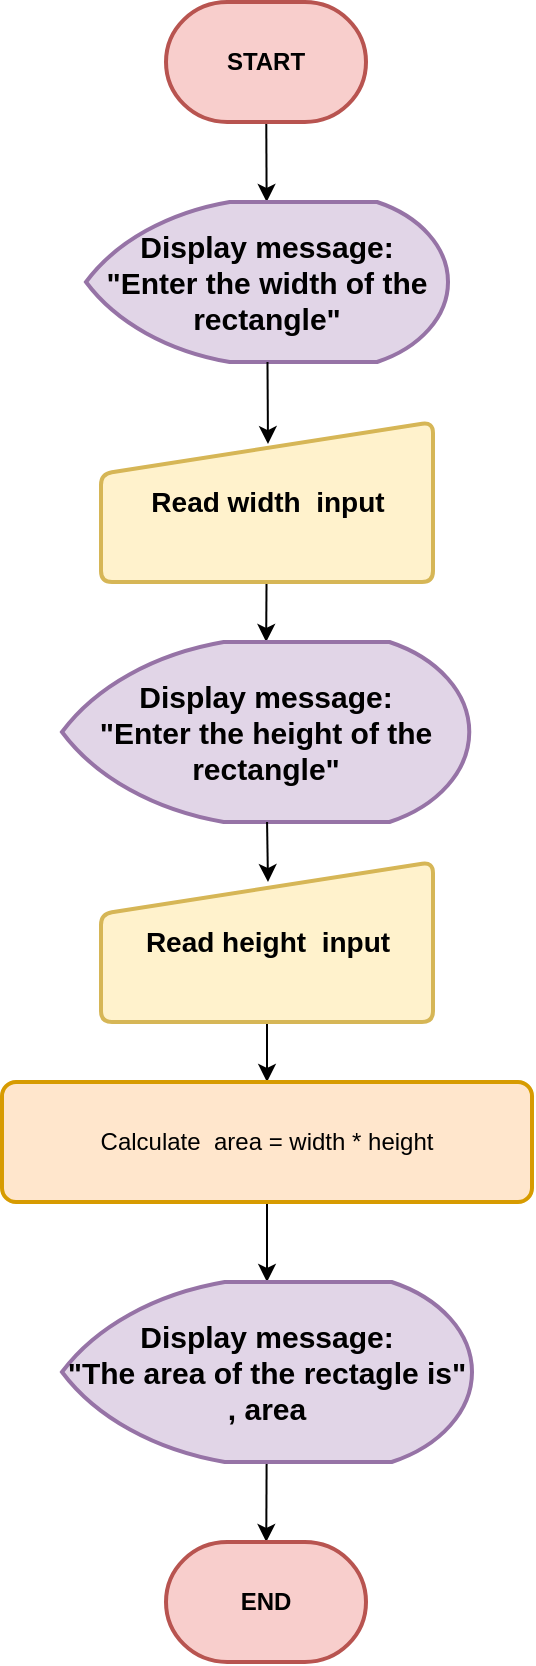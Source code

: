 <mxfile>
    <diagram id="o_VG18kii-5pt2prKGg7" name="Page-1">
        <mxGraphModel dx="1980" dy="1124" grid="1" gridSize="10" guides="1" tooltips="1" connect="1" arrows="1" fold="1" page="1" pageScale="1" pageWidth="850" pageHeight="1100" math="0" shadow="0">
            <root>
                <mxCell id="0"/>
                <mxCell id="1" parent="0"/>
                <mxCell id="9" value="" style="edgeStyle=none;html=1;" edge="1" parent="1" source="4" target="8">
                    <mxGeometry relative="1" as="geometry"/>
                </mxCell>
                <mxCell id="4" value="&lt;b&gt;START&lt;/b&gt;" style="strokeWidth=2;html=1;shape=mxgraph.flowchart.terminator;whiteSpace=wrap;fillColor=#f8cecc;strokeColor=#b85450;" vertex="1" parent="1">
                    <mxGeometry x="375" y="120" width="100" height="60" as="geometry"/>
                </mxCell>
                <mxCell id="8" value="&lt;font style=&quot;font-size: 15px;&quot;&gt;&lt;b&gt;Display message:&lt;/b&gt;&lt;/font&gt;&lt;div&gt;&lt;font style=&quot;font-size: 15px;&quot;&gt;&lt;b&gt;&quot;Enter the width of the&lt;br&gt;rectangle&quot;&lt;/b&gt;&lt;/font&gt;&lt;/div&gt;" style="strokeWidth=2;html=1;shape=mxgraph.flowchart.display;whiteSpace=wrap;fillColor=#e1d5e7;strokeColor=#9673a6;" vertex="1" parent="1">
                    <mxGeometry x="335" y="220" width="181" height="80" as="geometry"/>
                </mxCell>
                <mxCell id="22" style="edgeStyle=none;html=1;" edge="1" parent="1" source="14" target="19">
                    <mxGeometry relative="1" as="geometry"/>
                </mxCell>
                <mxCell id="14" value="&lt;font style=&quot;font-size: 14px;&quot;&gt;&lt;b&gt;Read width &amp;nbsp;input&lt;/b&gt;&lt;/font&gt;" style="html=1;strokeWidth=2;shape=manualInput;whiteSpace=wrap;rounded=1;size=26;arcSize=11;fillColor=#fff2cc;strokeColor=#d6b656;" vertex="1" parent="1">
                    <mxGeometry x="342.5" y="330" width="166" height="80" as="geometry"/>
                </mxCell>
                <mxCell id="19" value="&lt;font style=&quot;font-size: 15px;&quot;&gt;&lt;b&gt;Display message:&lt;/b&gt;&lt;/font&gt;&lt;div&gt;&lt;font style=&quot;font-size: 15px;&quot;&gt;&lt;b&gt;&quot;Enter the height of the&lt;br&gt;rectangle&quot;&lt;/b&gt;&lt;/font&gt;&lt;/div&gt;" style="strokeWidth=2;html=1;shape=mxgraph.flowchart.display;whiteSpace=wrap;fillColor=#e1d5e7;strokeColor=#9673a6;" vertex="1" parent="1">
                    <mxGeometry x="323" y="440" width="203.63" height="90" as="geometry"/>
                </mxCell>
                <mxCell id="21" style="edgeStyle=none;html=1;entryX=0.503;entryY=0.138;entryDx=0;entryDy=0;entryPerimeter=0;" edge="1" parent="1" source="8" target="14">
                    <mxGeometry relative="1" as="geometry"/>
                </mxCell>
                <mxCell id="26" style="edgeStyle=none;html=1;" edge="1" parent="1" source="23" target="25">
                    <mxGeometry relative="1" as="geometry"/>
                </mxCell>
                <mxCell id="23" value="&lt;font style=&quot;font-size: 14px;&quot;&gt;&lt;b&gt;Read height&amp;nbsp; input&lt;/b&gt;&lt;/font&gt;" style="html=1;strokeWidth=2;shape=manualInput;whiteSpace=wrap;rounded=1;size=26;arcSize=11;fillColor=#fff2cc;strokeColor=#d6b656;" vertex="1" parent="1">
                    <mxGeometry x="342.5" y="550" width="166" height="80" as="geometry"/>
                </mxCell>
                <mxCell id="24" style="edgeStyle=none;html=1;entryX=0.503;entryY=0.125;entryDx=0;entryDy=0;entryPerimeter=0;" edge="1" parent="1" source="19" target="23">
                    <mxGeometry relative="1" as="geometry"/>
                </mxCell>
                <mxCell id="28" style="edgeStyle=none;html=1;" edge="1" parent="1" source="25" target="27">
                    <mxGeometry relative="1" as="geometry"/>
                </mxCell>
                <mxCell id="25" value="Calculate&amp;nbsp; area = width * height" style="rounded=1;whiteSpace=wrap;html=1;absoluteArcSize=1;arcSize=14;strokeWidth=2;fillColor=#ffe6cc;strokeColor=#d79b00;" vertex="1" parent="1">
                    <mxGeometry x="293" y="660" width="265" height="60" as="geometry"/>
                </mxCell>
                <mxCell id="30" style="edgeStyle=none;html=1;" edge="1" parent="1" source="27" target="29">
                    <mxGeometry relative="1" as="geometry"/>
                </mxCell>
                <mxCell id="27" value="&lt;font style=&quot;font-size: 15px;&quot;&gt;&lt;b&gt;Display message:&lt;/b&gt;&lt;/font&gt;&lt;div&gt;&lt;font style=&quot;font-size: 15px;&quot;&gt;&lt;b&gt;&quot;The area of the rectagle is&quot; , area&lt;/b&gt;&lt;/font&gt;&lt;/div&gt;" style="strokeWidth=2;html=1;shape=mxgraph.flowchart.display;whiteSpace=wrap;fillColor=#e1d5e7;strokeColor=#9673a6;" vertex="1" parent="1">
                    <mxGeometry x="323" y="760" width="205" height="90" as="geometry"/>
                </mxCell>
                <mxCell id="29" value="&lt;b&gt;END&lt;/b&gt;" style="strokeWidth=2;html=1;shape=mxgraph.flowchart.terminator;whiteSpace=wrap;fillColor=#f8cecc;strokeColor=#b85450;" vertex="1" parent="1">
                    <mxGeometry x="375" y="890" width="100" height="60" as="geometry"/>
                </mxCell>
            </root>
        </mxGraphModel>
    </diagram>
</mxfile>